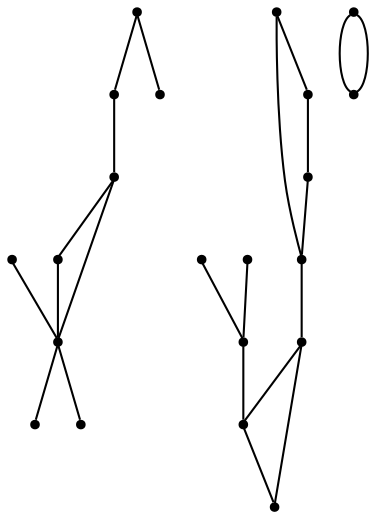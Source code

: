 graph {
  node [shape=point,comment="{\"directed\":false,\"doi\":\"10.1007/978-3-319-50106-2_13\",\"figure\":\"6 (2)\"}"]

  v0 [pos="1551.7492380850376,583.3870948818103"]
  v1 [pos="1492.1919445386752,572.0037948281456"]
  v2 [pos="1488.9549125473459,669.6226708873173"]
  v3 [pos="1453.191959784615,570.0127386951958"]
  v4 [pos="1318.5079393838112,561.4630945706523"]
  v5 [pos="1238.6733804366881,544.4396663741527"]
  v6 [pos="1202.168509810467,648.9093315201828"]
  v7 [pos="1145.1282048076316,543.9062932634224"]
  v8 [pos="1104.6207930236249,552.6826591126091"]
  v9 [pos="931.6067395405213,542.7706816295967"]
  v10 [pos="1583.979409125726,591.3965938121361"]
  v11 [pos="1440.8617840624852,618.9465740165895"]
  v12 [pos="1433.2825215860278,604.1090980646741"]
  v13 [pos="1403.5152889338233,571.6699597266514"]
  v14 [pos="1285.900689026174,557.5504517996826"]
  v15 [pos="1257.9357746909902,555.0975268553607"]
  v16 [pos="1215.3530277185766,680.0408695594718"]
  v17 [pos="1070.7778289448643,560.5255584303798"]
  v18 [pos="1128.3923055653026,547.3317911367641"]
  v19 [pos="1036.700573341096,568.7648948796295"]
  v20 [pos="971.7798193213771,552.0639831849925"]

  v0 -- v10 [id="-1",pos="1551.7492380850376,583.3870948818103 1558.7544189254822,584.647842915377 1564.6604582283621,586.228597403971 1569.1833381536896,587.4389309931935 1583.979409125726,591.3965938121361 1583.979409125726,591.3965938121361 1583.979409125726,591.3965938121361"]
  v1 -- v0 [id="-2",pos="1492.1919445386752,572.0037948281456 1515.5946070147256,574.5375268080614 1536.2476900562565,579.064585703387 1551.7492380850376,583.3870948818103"]
  v2 -- v0 [id="-3",pos="1488.9549125473459,669.6226708873173 1491.4907550567204,667.5911650679031 1493.3900139165214,665.781524467251 1497.1885316361233,662.245590762953 1504.781370239759,655.1653615799104 1519.9671746238664,641.1841567664178 1530.5729596348642,627.1029285977537 1541.1829414814301,613.0216368414513 1547.2047646374217,598.8529120823764 1550.2094445504829,591.7726828993337 1551.7492380850376,583.3870948818103 1551.7492380850376,583.3870948818103 1551.7492380850376,583.3870948818103"]
  v20 -- v9 [id="-4",pos="971.7798193213771,552.0639831849925 931.6067395405213,542.7706816295967 931.6067395405213,542.7706816295967 931.6067395405213,542.7706816295967"]
  v19 -- v17 [id="-6",pos="1036.700573341096,568.7648948796295 1070.7778289448643,560.5255584303798 1070.7778289448643,560.5255584303798 1070.7778289448643,560.5255584303798"]
  v17 -- v8 [id="-7",pos="1070.7778289448643,560.5255584303798 1104.6207930236249,552.6826591126091 1104.6207930236249,552.6826591126091 1104.6207930236249,552.6826591126091"]
  v8 -- v18 [id="-8",pos="1104.6207930236249,552.6826591126091 1128.3923055653026,547.3317911367641 1128.3923055653026,547.3317911367641 1128.3923055653026,547.3317911367641"]
  v18 -- v7 [id="-9",pos="1128.3923055653026,547.3317911367641 1145.1282048076316,543.9062932634224 1145.1282048076316,543.9062932634224 1145.1282048076316,543.9062932634224"]
  v2 -- v12 [id="-11",pos="1488.9549125473459,669.6226708873173 1490.408289422249,667.3609221777845 1491.2250826475786,665.3210386870137 1492.8586690982377,661.1579242084658 1496.125841999556,652.8316952513699 1502.6559909666246,636.0167073334793 1501.7267098303873,625.4235154805035 1500.8016255297182,614.8302600398893 1492.41278711334,610.4588006641898 1479.7440666553866,607.8917677027953 1467.0628828675647,605.3288679378954 1450.1060138737355,604.5787881555667 1441.629677794605,604.1953546961362 1433.2825215860278,604.1090980646741 1433.2825215860278,604.1090980646741 1433.2825215860278,604.1090980646741"]
  v3 -- v1 [id="-12",pos="1453.191959784615,570.0127386951958 1465.9997943959443,570.0917217073033 1480.4045138106994,570.6393088368083 1492.1919445386752,572.0037948281456"]
  v3 -- v13 [id="-13",pos="1453.191959784615,570.0127386951958 1438.9798313779957,569.940486547265 1426.7181138006836,570.4434838899303 1418.6760394813575,570.7740099018794 1403.5152889338233,571.6699597266514 1403.5152889338233,571.6699597266514 1403.5152889338233,571.6699597266514"]
  v4 -- v5 [id="-15",pos="1318.5079393838112,561.4630945706523 1313.7716832684182,566.3523162918598 1308.0582639382617,570.9738658493072 1302.1407257872947,573.1200122322655 1296.2230604594924,575.2619618310907 1290.105473146448,574.9369018236929 1286.3340440927852,574.0242920376653 1282.5626150391226,573.1200122322655 1281.1331474092738,571.6322522570922 1280.1121717747162,567.919242876816 1279.0953929757268,564.2061699089014 1278.4827821596252,558.2677839482458 1275.728131904952,553.6462979784367 1272.9776784858468,549.0289452051223 1268.0811159694376,545.7242956385215 1261.6551248305582,544.2449292316144 1255.2290065148434,542.7530360599463 1247.273586753494,543.0864260479718 1243.2980388790213,543.2530892481655 1238.6733804366881,544.4396663741527 1238.6733804366881,544.4396663741527 1238.6733804366881,544.4396663741527"]
  v5 -- v7 [id="-16",pos="1238.6733804366881,544.4396663741527 1235.0342152918372,546.882798822164 1231.3669440663637,549.3540052125201 1229.3207959616805,549.2748386027372 1227.2830415281335,549.1914752088212 1226.8745495328421,546.5494088341385 1226.1619777241194,542.923896044273 1225.4452090798286,539.2899896861413 1224.4284302808392,534.6685037163322 1222.082144844622,535.5769803058652 1219.731789749672,536.4854568953981 1216.0645185241985,542.9196992601399 1212.5972964608027,545.7242956385215 1209.134271232975,548.5288920169031 1205.8670983316565,547.7037788212863 1203.3208909101972,546.053488842414 1200.7704866531697,544.4074592353132 1198.9284573692967,541.9279228643294 1198.0158363984965,537.9648233023053 1197.099018592128,534.0100537209089 1197.099018592128,528.5675877519776 1195.2571164850906,525.9213881808002 1193.4234808723538,523.2835185902505 1189.7520128113124,523.4501817904442 1186.6973524019404,527.3299179585522 1183.6344254982678,531.2013241460326 1181.1881790694295,538.7941332820552 1176.8041391996653,542.2571160682219 1172.411705658765,545.7242956385215 1166.0940691836427,545.0658456430982 1160.5848958511317,544.4907590415909 1155.0797921773535,543.9115392435888 1150.3915453173224,543.4114860553697 1145.1282048076316,543.9062932634224"]
  v6 -- v17 [id="-17",pos="1202.168509810467,648.9093315201828 1206.8838771306462,645.8848729336481 1212.3931776399925,641.921773371624 1214.3309710809183,635.0749426152546 1216.2645676862762,628.2281118588851 1214.6393749067531,618.4933531240372 1207.7049307799614,610.0754307923977 1200.7704866531697,601.6617052448911 1188.526791179109,594.569012884726 1173.945331116803,587.2262303428129 1159.3596742189286,579.8835113885382 1142.431928720405,572.2907022525155 1125.1000152389938,567.6733494792011 1107.7514415921455,563.047666725259 1090.0111632922783,561.3974403340252 1081.1389257245607,560.5764603349029 1070.7778289448643,560.5255584303798 1070.7778289448643,560.5255584303798 1070.7778289448643,560.5255584303798"]
  v7 -- v8 [id="-19",pos="1145.1282048076316,543.9062932634224 1142.6361747180508,546.5494088341385 1139.5732478143782,550.179118408137 1135.4974845936133,552.8211847828197 1131.4135820553831,555.4590543733694 1126.3169703768963,557.1134775487363 1120.911827695739,556.8675841511215 1115.5068121914173,556.6175575570119 1109.7933928612606,554.4672779775589 1104.6207930236249,552.6826591126091"]
  v10 -- v2 [id="-22",pos="1583.979409125726,591.3965938121361 1580.1599708167016,600.1824660132608 1580.1599708167016,600.1824660132608 1580.1599708167016,600.1824660132608 1576.4844330969274,607.9377415653439 1569.1416241516797,623.4483562571486 1553.3349424571704,636.3169363680898 1537.5157974327922,649.1813196948979 1513.236849317885,659.4036684408425 1501.0932420132808,664.5127444217483 1488.9549125473459,669.6226708873173 1488.9549125473459,669.6226708873173 1488.9549125473459,669.6226708873173"]
  v2 -- v16 [id="-23",pos="1488.9549125473459,669.6226708873173 1465.229247254828,673.7016032811051 1465.229247254828,673.7016032811051 1465.229247254828,673.7016032811051 1441.5045357885756,677.7813543657371 1394.0511703741736,685.945053319134 1348.5355984006974,687.7036648399862 1303.0158295916533,689.4705745476472 1259.4339814003704,684.8323968227635 1237.6387968807433,682.5195554457923 1215.3530277185766,680.0408695594718 1215.3530277185766,680.0408695594718 1215.3530277185766,680.0408695594718"]
  v11 -- v2 [id="-24",pos="1440.8617840624852,618.9465740165895 1488.9549125473459,669.6226708873173 1488.9549125473459,669.6226708873173 1488.9549125473459,669.6226708873173"]
  v14 -- v4 [id="-33",pos="1285.900689026174,557.5504517996826 1318.5079393838112,561.4630945706523 1318.5079393838112,561.4630945706523 1318.5079393838112,561.4630945706523"]
  v15 -- v14 [id="-34",pos="1257.9357746909902,555.0975268553607 1285.900689026174,557.5504517996826 1285.900689026174,557.5504517996826 1285.900689026174,557.5504517996826"]
  v9 -- v20 [id="-21",pos="931.6067395405213,542.7706816295967 938.4578351488157,548.2038320095054 944.1671212318219,553.4837679747378 948.3511119395085,553.1503779867122 952.5309058116271,552.8211847828197 955.1813346496934,546.882798822164 957.6359111612502,544.1573690535653 960.0821575900885,541.4403328532327 962.3241580212813,541.932056060824 971.7798193213771,552.0639831849925"]
  v15 -- v5 [id="-38",pos="1257.9357746909902,555.0975268553607 1238.6733804366881,544.4396663741527 1238.6733804366881,544.4396663741527 1238.6733804366881,544.4396663741527"]
}